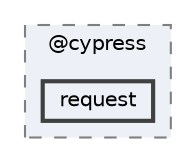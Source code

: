 digraph "C:/Users/arisc/OneDrive/Documents/GitHub/FINAL/EcoEats-Project/node_modules/@cypress/request"
{
 // LATEX_PDF_SIZE
  bgcolor="transparent";
  edge [fontname=Helvetica,fontsize=10,labelfontname=Helvetica,labelfontsize=10];
  node [fontname=Helvetica,fontsize=10,shape=box,height=0.2,width=0.4];
  compound=true
  subgraph clusterdir_76755337dd0c7a85b221ed2c49985cdb {
    graph [ bgcolor="#edf0f7", pencolor="grey50", label="@cypress", fontname=Helvetica,fontsize=10 style="filled,dashed", URL="dir_76755337dd0c7a85b221ed2c49985cdb.html",tooltip=""]
  dir_ab6614af5cc3bd6ec5e2b94281332a5d [label="request", fillcolor="#edf0f7", color="grey25", style="filled,bold", URL="dir_ab6614af5cc3bd6ec5e2b94281332a5d.html",tooltip=""];
  }
}
